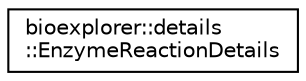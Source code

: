 digraph "Graphical Class Hierarchy"
{
 // LATEX_PDF_SIZE
  edge [fontname="Helvetica",fontsize="10",labelfontname="Helvetica",labelfontsize="10"];
  node [fontname="Helvetica",fontsize="10",shape=record];
  rankdir="LR";
  Node0 [label="bioexplorer::details\l::EnzymeReactionDetails",height=0.2,width=0.4,color="black", fillcolor="white", style="filled",URL="$df/dc6/structbioexplorer_1_1details_1_1EnzymeReactionDetails.html",tooltip="An enzyme reaction."];
}
